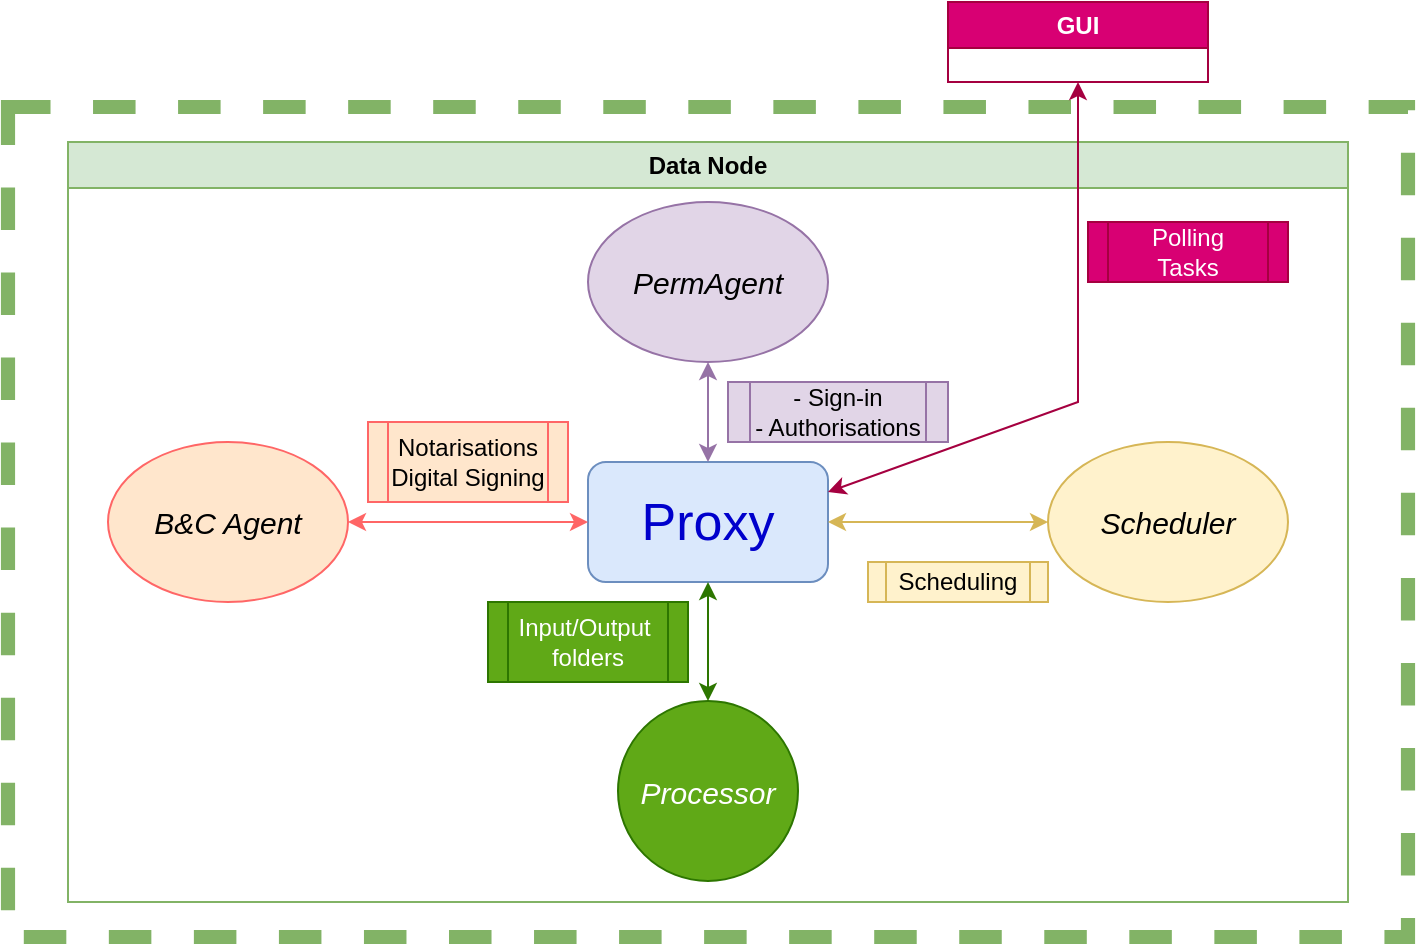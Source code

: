 <mxfile version="26.0.2">
  <diagram name="Pagina-1" id="d-HpX_LoTkeRKkdBGccs">
    <mxGraphModel dx="1143" dy="734" grid="1" gridSize="10" guides="1" tooltips="1" connect="1" arrows="1" fold="1" page="1" pageScale="1" pageWidth="827" pageHeight="1169" math="0" shadow="0">
      <root>
        <mxCell id="0" />
        <mxCell id="1" parent="0" />
        <mxCell id="LPFhy_tHO6sJ0fyHwenL-1" value="" style="rounded=0;whiteSpace=wrap;html=1;fillColor=none;strokeColor=#82b366;dashed=1;strokeWidth=7.087;" vertex="1" parent="1">
          <mxGeometry x="80" y="242.5" width="700" height="415" as="geometry" />
        </mxCell>
        <mxCell id="fXbC9xNMoh53pdwaWPR8-1" value="Data Node" style="swimlane;whiteSpace=wrap;html=1;fillColor=#d5e8d4;strokeColor=#82b366;" parent="1" vertex="1">
          <mxGeometry x="110" y="260" width="640" height="380" as="geometry" />
        </mxCell>
        <mxCell id="LPFhy_tHO6sJ0fyHwenL-4" value="Proxy" style="rounded=1;whiteSpace=wrap;html=1;fillColor=#dae8fc;strokeColor=#6c8ebf;fontSize=26;fontStyle=0;fontColor=#0000CC;" vertex="1" parent="fXbC9xNMoh53pdwaWPR8-1">
          <mxGeometry x="260" y="160" width="120" height="60" as="geometry" />
        </mxCell>
        <mxCell id="LPFhy_tHO6sJ0fyHwenL-5" value="Processor" style="ellipse;whiteSpace=wrap;html=1;aspect=fixed;fontSize=15;fontStyle=2;fillColor=#60a917;strokeColor=#2D7600;fontColor=#ffffff;" vertex="1" parent="fXbC9xNMoh53pdwaWPR8-1">
          <mxGeometry x="275" y="279.5" width="90" height="90" as="geometry" />
        </mxCell>
        <mxCell id="LPFhy_tHO6sJ0fyHwenL-19" value="" style="endArrow=classic;startArrow=classic;html=1;rounded=0;exitX=0.5;exitY=1;exitDx=0;exitDy=0;entryX=0.5;entryY=0;entryDx=0;entryDy=0;fillColor=#60a917;strokeColor=#2D7600;" edge="1" parent="fXbC9xNMoh53pdwaWPR8-1" source="LPFhy_tHO6sJ0fyHwenL-4" target="LPFhy_tHO6sJ0fyHwenL-5">
          <mxGeometry width="50" height="50" relative="1" as="geometry">
            <mxPoint x="280" y="130" as="sourcePoint" />
            <mxPoint x="330" y="80" as="targetPoint" />
          </mxGeometry>
        </mxCell>
        <mxCell id="LPFhy_tHO6sJ0fyHwenL-20" value="- Sign-in&lt;div&gt;- Authorisations&lt;/div&gt;" style="shape=process;whiteSpace=wrap;html=1;backgroundOutline=1;fillColor=#e1d5e7;strokeColor=#9673a6;" vertex="1" parent="fXbC9xNMoh53pdwaWPR8-1">
          <mxGeometry x="330" y="120" width="110" height="30" as="geometry" />
        </mxCell>
        <mxCell id="LPFhy_tHO6sJ0fyHwenL-21" value="Input/Output&amp;nbsp;&lt;div&gt;folders&lt;/div&gt;" style="shape=process;whiteSpace=wrap;html=1;backgroundOutline=1;fillColor=#60a917;strokeColor=#2D7600;fontColor=#ffffff;" vertex="1" parent="fXbC9xNMoh53pdwaWPR8-1">
          <mxGeometry x="210" y="230" width="100" height="40" as="geometry" />
        </mxCell>
        <mxCell id="LPFhy_tHO6sJ0fyHwenL-23" value="Notarisations&lt;div&gt;Digital Signing&lt;/div&gt;" style="shape=process;whiteSpace=wrap;html=1;backgroundOutline=1;fillColor=#ffe6cc;strokeColor=#FF6666;" vertex="1" parent="fXbC9xNMoh53pdwaWPR8-1">
          <mxGeometry x="150" y="140" width="100" height="40" as="geometry" />
        </mxCell>
        <mxCell id="LPFhy_tHO6sJ0fyHwenL-25" value="Polling&lt;div&gt;Tasks&lt;/div&gt;" style="shape=process;whiteSpace=wrap;html=1;backgroundOutline=1;fillColor=#d80073;strokeColor=#A50040;fontColor=#ffffff;" vertex="1" parent="fXbC9xNMoh53pdwaWPR8-1">
          <mxGeometry x="510" y="40" width="100" height="30" as="geometry" />
        </mxCell>
        <mxCell id="LPFhy_tHO6sJ0fyHwenL-3" value="GUI" style="swimlane;whiteSpace=wrap;html=1;fillColor=#d80073;fontColor=#ffffff;strokeColor=#A50040;" vertex="1" parent="1">
          <mxGeometry x="550" y="190" width="130" height="40" as="geometry" />
        </mxCell>
        <mxCell id="LPFhy_tHO6sJ0fyHwenL-6" value="B&amp;amp;C Agent" style="ellipse;whiteSpace=wrap;html=1;fontSize=15;fontStyle=2;fillColor=#ffe6cc;strokeColor=#FF6666;" vertex="1" parent="1">
          <mxGeometry x="130" y="410" width="120" height="80" as="geometry" />
        </mxCell>
        <mxCell id="LPFhy_tHO6sJ0fyHwenL-7" value="Scheduler" style="ellipse;whiteSpace=wrap;html=1;fontSize=15;fontStyle=2;fillColor=#fff2cc;strokeColor=#d6b656;" vertex="1" parent="1">
          <mxGeometry x="600" y="410" width="120" height="80" as="geometry" />
        </mxCell>
        <mxCell id="LPFhy_tHO6sJ0fyHwenL-8" value="PermAgent" style="ellipse;whiteSpace=wrap;html=1;fontSize=15;fontStyle=2;fillColor=#e1d5e7;strokeColor=#9673a6;" vertex="1" parent="1">
          <mxGeometry x="370" y="290" width="120" height="80" as="geometry" />
        </mxCell>
        <mxCell id="LPFhy_tHO6sJ0fyHwenL-16" value="" style="endArrow=classic;startArrow=classic;html=1;rounded=0;exitX=0.5;exitY=0;exitDx=0;exitDy=0;entryX=0.5;entryY=1;entryDx=0;entryDy=0;fillColor=#e1d5e7;strokeColor=#9673a6;" edge="1" parent="1" source="LPFhy_tHO6sJ0fyHwenL-4" target="LPFhy_tHO6sJ0fyHwenL-8">
          <mxGeometry width="50" height="50" relative="1" as="geometry">
            <mxPoint x="390" y="390" as="sourcePoint" />
            <mxPoint x="440" y="340" as="targetPoint" />
          </mxGeometry>
        </mxCell>
        <mxCell id="LPFhy_tHO6sJ0fyHwenL-17" value="" style="endArrow=classic;startArrow=classic;html=1;rounded=0;exitX=1;exitY=0.5;exitDx=0;exitDy=0;entryX=0;entryY=0.5;entryDx=0;entryDy=0;fillColor=#ffe6cc;strokeColor=#FF6666;" edge="1" parent="1" source="LPFhy_tHO6sJ0fyHwenL-6" target="LPFhy_tHO6sJ0fyHwenL-4">
          <mxGeometry width="50" height="50" relative="1" as="geometry">
            <mxPoint x="390" y="390" as="sourcePoint" />
            <mxPoint x="440" y="340" as="targetPoint" />
          </mxGeometry>
        </mxCell>
        <mxCell id="LPFhy_tHO6sJ0fyHwenL-18" value="" style="endArrow=classic;startArrow=classic;html=1;rounded=0;exitX=1;exitY=0.5;exitDx=0;exitDy=0;entryX=0;entryY=0.5;entryDx=0;entryDy=0;fillColor=#fff2cc;strokeColor=#d6b656;" edge="1" parent="1" source="LPFhy_tHO6sJ0fyHwenL-4" target="LPFhy_tHO6sJ0fyHwenL-7">
          <mxGeometry width="50" height="50" relative="1" as="geometry">
            <mxPoint x="390" y="390" as="sourcePoint" />
            <mxPoint x="440" y="340" as="targetPoint" />
          </mxGeometry>
        </mxCell>
        <mxCell id="LPFhy_tHO6sJ0fyHwenL-22" value="Scheduling" style="shape=process;whiteSpace=wrap;html=1;backgroundOutline=1;fillColor=#fff2cc;strokeColor=#d6b656;" vertex="1" parent="1">
          <mxGeometry x="510" y="470" width="90" height="20" as="geometry" />
        </mxCell>
        <mxCell id="LPFhy_tHO6sJ0fyHwenL-24" value="" style="endArrow=classic;startArrow=classic;html=1;rounded=0;exitX=1;exitY=0.25;exitDx=0;exitDy=0;entryX=0.5;entryY=1;entryDx=0;entryDy=0;fillColor=#d80073;strokeColor=#A50040;" edge="1" parent="1" source="LPFhy_tHO6sJ0fyHwenL-4" target="LPFhy_tHO6sJ0fyHwenL-3">
          <mxGeometry width="50" height="50" relative="1" as="geometry">
            <mxPoint x="560" y="170" as="sourcePoint" />
            <mxPoint x="610" y="120" as="targetPoint" />
            <Array as="points">
              <mxPoint x="615" y="390" />
            </Array>
          </mxGeometry>
        </mxCell>
      </root>
    </mxGraphModel>
  </diagram>
</mxfile>
